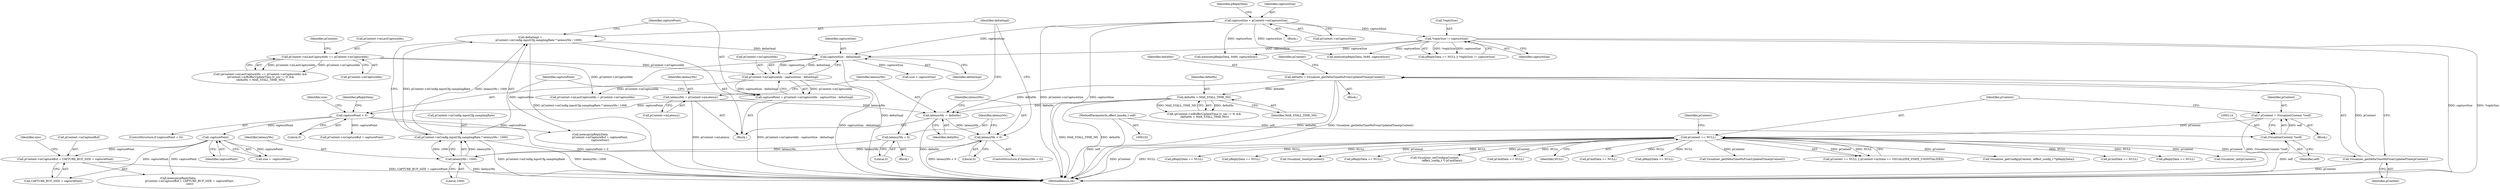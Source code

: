 digraph "0_Android_aeea52da00d210587fb3ed895de3d5f2e0264c88_11@pointer" {
"1000741" [label="(Call,pContext->mCaptureBuf + CAPTURE_BUF_SIZE + capturePoint)"];
"1000729" [label="(Call,-capturePoint)"];
"1000722" [label="(Call,capturePoint < 0)"];
"1000712" [label="(Call,capturePoint = pContext->mCaptureIdx - captureSize - deltaSmpl)"];
"1000714" [label="(Call,pContext->mCaptureIdx - captureSize - deltaSmpl)"];
"1000646" [label="(Call,pContext->mLastCaptureIdx == pContext->mCaptureIdx)"];
"1000718" [label="(Call,captureSize - deltaSmpl)"];
"1000624" [label="(Call,*replySize != captureSize)"];
"1000614" [label="(Call,captureSize = pContext->mCaptureSize)"];
"1000698" [label="(Call,deltaSmpl =\n                    pContext->mConfig.inputCfg.samplingRate * latencyMs / 1000)"];
"1000700" [label="(Call,pContext->mConfig.inputCfg.samplingRate * latencyMs / 1000)"];
"1000708" [label="(Call,latencyMs / 1000)"];
"1000694" [label="(Call,latencyMs = 0)"];
"1000690" [label="(Call,latencyMs < 0)"];
"1000686" [label="(Call,latencyMs -= deltaMs)"];
"1000640" [label="(Call,deltaMs = Visualizer_getDeltaTimeMsFromUpdatedTime(pContext))"];
"1000642" [label="(Call,Visualizer_getDeltaTimeMsFromUpdatedTime(pContext))"];
"1000119" [label="(Call,pContext == NULL)"];
"1000111" [label="(Call,* pContext = (VisualizerContext *)self)"];
"1000113" [label="(Call,(VisualizerContext *)self)"];
"1000103" [label="(MethodParameterIn,effect_handle_t self)"];
"1000661" [label="(Call,deltaMs > MAX_STALL_TIME_MS)"];
"1000681" [label="(Call,latencyMs = pContext->mLatency)"];
"1000679" [label="(Block,)"];
"1000710" [label="(Literal,1000)"];
"1000721" [label="(ControlStructure,if (capturePoint < 0))"];
"1000195" [label="(Call,pReplyData == NULL)"];
"1000115" [label="(Identifier,self)"];
"1000653" [label="(Call,(pContext->mBufferUpdateTime.tv_sec != 0) &&\n (deltaMs > MAX_STALL_TIME_MS))"];
"1000714" [label="(Call,pContext->mCaptureIdx - captureSize - deltaSmpl)"];
"1000712" [label="(Call,capturePoint = pContext->mCaptureIdx - captureSize - deltaSmpl)"];
"1000616" [label="(Call,pContext->mCaptureSize)"];
"1000715" [label="(Call,pContext->mCaptureIdx)"];
"1000214" [label="(Call,Visualizer_reset(pContext))"];
"1000640" [label="(Call,deltaMs = Visualizer_getDeltaTimeMsFromUpdatedTime(pContext))"];
"1000642" [label="(Call,Visualizer_getDeltaTimeMsFromUpdatedTime(pContext))"];
"1000713" [label="(Identifier,capturePoint)"];
"1000646" [label="(Call,pContext->mLastCaptureIdx == pContext->mCaptureIdx)"];
"1000220" [label="(Call,pReplyData == NULL)"];
"1000689" [label="(ControlStructure,if (latencyMs < 0))"];
"1000111" [label="(Call,* pContext = (VisualizerContext *)self)"];
"1000638" [label="(Block,)"];
"1000657" [label="(Identifier,pContext)"];
"1000694" [label="(Call,latencyMs = 0)"];
"1000113" [label="(Call,(VisualizerContext *)self)"];
"1000770" [label="(Call,pContext->mLastCaptureIdx = pContext->mCaptureIdx)"];
"1000674" [label="(Call,memset(pReplyData, 0x80, captureSize))"];
"1000662" [label="(Identifier,deltaMs)"];
"1000687" [label="(Identifier,latencyMs)"];
"1000719" [label="(Identifier,captureSize)"];
"1000722" [label="(Call,capturePoint < 0)"];
"1000709" [label="(Identifier,latencyMs)"];
"1000698" [label="(Call,deltaSmpl =\n                    pContext->mConfig.inputCfg.samplingRate * latencyMs / 1000)"];
"1000186" [label="(Call,Visualizer_setConfig(pContext,\n                 (effect_config_t *) pCmdData))"];
"1000160" [label="(Call,pCmdData == NULL)"];
"1000686" [label="(Call,latencyMs -= deltaMs)"];
"1000996" [label="(MethodReturn,int)"];
"1000119" [label="(Call,pContext == NULL)"];
"1000699" [label="(Identifier,deltaSmpl)"];
"1000121" [label="(Identifier,NULL)"];
"1000723" [label="(Identifier,capturePoint)"];
"1000779" [label="(Call,memset(pReplyData, 0x80, captureSize))"];
"1000470" [label="(Call,pCmdData == NULL)"];
"1000137" [label="(Call,pReplyData == NULL)"];
"1000708" [label="(Call,latencyMs / 1000)"];
"1000103" [label="(MethodParameterIn,effect_handle_t self)"];
"1000661" [label="(Call,deltaMs > MAX_STALL_TIME_MS)"];
"1000647" [label="(Call,pContext->mLastCaptureIdx)"];
"1000663" [label="(Identifier,MAX_STALL_TIME_MS)"];
"1000801" [label="(Call,Visualizer_getDeltaTimeMsFromUpdatedTime(pContext))"];
"1000700" [label="(Call,pContext->mConfig.inputCfg.samplingRate * latencyMs / 1000)"];
"1000645" [label="(Call,(pContext->mLastCaptureIdx == pContext->mCaptureIdx) &&\n (pContext->mBufferUpdateTime.tv_sec != 0) &&\n (deltaMs > MAX_STALL_TIME_MS))"];
"1000682" [label="(Identifier,latencyMs)"];
"1000718" [label="(Call,captureSize - deltaSmpl)"];
"1000741" [label="(Call,pContext->mCaptureBuf + CAPTURE_BUF_SIZE + capturePoint)"];
"1000650" [label="(Call,pContext->mCaptureIdx)"];
"1000622" [label="(Identifier,pReplyData)"];
"1000120" [label="(Identifier,pContext)"];
"1000124" [label="(Identifier,pContext)"];
"1000641" [label="(Identifier,deltaMs)"];
"1000624" [label="(Call,*replySize != captureSize)"];
"1000614" [label="(Call,captureSize = pContext->mCaptureSize)"];
"1000745" [label="(Call,CAPTURE_BUF_SIZE + capturePoint)"];
"1000643" [label="(Identifier,pContext)"];
"1000109" [label="(Block,)"];
"1000627" [label="(Identifier,captureSize)"];
"1000727" [label="(Call,size = -capturePoint)"];
"1000118" [label="(Call,pContext == NULL || pContext->mState == VISUALIZER_STATE_UNINITIALIZED)"];
"1000620" [label="(Call,pReplyData == NULL || *replySize != captureSize)"];
"1000112" [label="(Identifier,pContext)"];
"1000732" [label="(Call,size > captureSize)"];
"1000207" [label="(Call,Visualizer_getConfig(pContext, (effect_config_t *)pReplyData))"];
"1000299" [label="(Call,pCmdData == NULL)"];
"1000739" [label="(Call,memcpy(pReplyData,\n                           pContext->mCaptureBuf + CAPTURE_BUF_SIZE + capturePoint,\n                           size))"];
"1000625" [label="(Call,*replySize)"];
"1000696" [label="(Literal,0)"];
"1000692" [label="(Literal,0)"];
"1000720" [label="(Identifier,deltaSmpl)"];
"1000729" [label="(Call,-capturePoint)"];
"1000728" [label="(Identifier,size)"];
"1000621" [label="(Call,pReplyData == NULL)"];
"1000612" [label="(Block,)"];
"1000681" [label="(Call,latencyMs = pContext->mLatency)"];
"1000690" [label="(Call,latencyMs < 0)"];
"1000762" [label="(Call,memcpy(pReplyData,\n                       pContext->mCaptureBuf + capturePoint,\n                       captureSize))"];
"1000763" [label="(Identifier,pReplyData)"];
"1000648" [label="(Identifier,pContext)"];
"1000748" [label="(Identifier,size)"];
"1000742" [label="(Call,pContext->mCaptureBuf)"];
"1000730" [label="(Identifier,capturePoint)"];
"1000683" [label="(Call,pContext->mLatency)"];
"1000691" [label="(Identifier,latencyMs)"];
"1000701" [label="(Call,pContext->mConfig.inputCfg.samplingRate)"];
"1000154" [label="(Call,Visualizer_init(pContext))"];
"1000615" [label="(Identifier,captureSize)"];
"1000259" [label="(Call,pReplyData == NULL)"];
"1000688" [label="(Identifier,deltaMs)"];
"1000724" [label="(Literal,0)"];
"1000693" [label="(Block,)"];
"1000764" [label="(Call,pContext->mCaptureBuf + capturePoint)"];
"1000695" [label="(Identifier,latencyMs)"];
"1000741" -> "1000739"  [label="AST: "];
"1000741" -> "1000745"  [label="CFG: "];
"1000742" -> "1000741"  [label="AST: "];
"1000745" -> "1000741"  [label="AST: "];
"1000748" -> "1000741"  [label="CFG: "];
"1000741" -> "1000996"  [label="DDG: CAPTURE_BUF_SIZE + capturePoint"];
"1000729" -> "1000741"  [label="DDG: capturePoint"];
"1000729" -> "1000727"  [label="AST: "];
"1000729" -> "1000730"  [label="CFG: "];
"1000730" -> "1000729"  [label="AST: "];
"1000727" -> "1000729"  [label="CFG: "];
"1000729" -> "1000727"  [label="DDG: capturePoint"];
"1000722" -> "1000729"  [label="DDG: capturePoint"];
"1000729" -> "1000739"  [label="DDG: capturePoint"];
"1000729" -> "1000745"  [label="DDG: capturePoint"];
"1000722" -> "1000721"  [label="AST: "];
"1000722" -> "1000724"  [label="CFG: "];
"1000723" -> "1000722"  [label="AST: "];
"1000724" -> "1000722"  [label="AST: "];
"1000728" -> "1000722"  [label="CFG: "];
"1000763" -> "1000722"  [label="CFG: "];
"1000722" -> "1000996"  [label="DDG: capturePoint < 0"];
"1000712" -> "1000722"  [label="DDG: capturePoint"];
"1000722" -> "1000762"  [label="DDG: capturePoint"];
"1000722" -> "1000764"  [label="DDG: capturePoint"];
"1000712" -> "1000679"  [label="AST: "];
"1000712" -> "1000714"  [label="CFG: "];
"1000713" -> "1000712"  [label="AST: "];
"1000714" -> "1000712"  [label="AST: "];
"1000723" -> "1000712"  [label="CFG: "];
"1000712" -> "1000996"  [label="DDG: pContext->mCaptureIdx - captureSize - deltaSmpl"];
"1000714" -> "1000712"  [label="DDG: pContext->mCaptureIdx"];
"1000714" -> "1000712"  [label="DDG: captureSize - deltaSmpl"];
"1000714" -> "1000718"  [label="CFG: "];
"1000715" -> "1000714"  [label="AST: "];
"1000718" -> "1000714"  [label="AST: "];
"1000714" -> "1000996"  [label="DDG: captureSize - deltaSmpl"];
"1000646" -> "1000714"  [label="DDG: pContext->mCaptureIdx"];
"1000718" -> "1000714"  [label="DDG: captureSize"];
"1000718" -> "1000714"  [label="DDG: deltaSmpl"];
"1000714" -> "1000770"  [label="DDG: pContext->mCaptureIdx"];
"1000646" -> "1000645"  [label="AST: "];
"1000646" -> "1000650"  [label="CFG: "];
"1000647" -> "1000646"  [label="AST: "];
"1000650" -> "1000646"  [label="AST: "];
"1000657" -> "1000646"  [label="CFG: "];
"1000645" -> "1000646"  [label="CFG: "];
"1000646" -> "1000645"  [label="DDG: pContext->mLastCaptureIdx"];
"1000646" -> "1000645"  [label="DDG: pContext->mCaptureIdx"];
"1000646" -> "1000770"  [label="DDG: pContext->mCaptureIdx"];
"1000718" -> "1000720"  [label="CFG: "];
"1000719" -> "1000718"  [label="AST: "];
"1000720" -> "1000718"  [label="AST: "];
"1000718" -> "1000996"  [label="DDG: deltaSmpl"];
"1000624" -> "1000718"  [label="DDG: captureSize"];
"1000614" -> "1000718"  [label="DDG: captureSize"];
"1000698" -> "1000718"  [label="DDG: deltaSmpl"];
"1000718" -> "1000732"  [label="DDG: captureSize"];
"1000718" -> "1000762"  [label="DDG: captureSize"];
"1000624" -> "1000620"  [label="AST: "];
"1000624" -> "1000627"  [label="CFG: "];
"1000625" -> "1000624"  [label="AST: "];
"1000627" -> "1000624"  [label="AST: "];
"1000620" -> "1000624"  [label="CFG: "];
"1000624" -> "1000996"  [label="DDG: captureSize"];
"1000624" -> "1000996"  [label="DDG: *replySize"];
"1000624" -> "1000620"  [label="DDG: *replySize"];
"1000624" -> "1000620"  [label="DDG: captureSize"];
"1000614" -> "1000624"  [label="DDG: captureSize"];
"1000624" -> "1000674"  [label="DDG: captureSize"];
"1000624" -> "1000779"  [label="DDG: captureSize"];
"1000614" -> "1000612"  [label="AST: "];
"1000614" -> "1000616"  [label="CFG: "];
"1000615" -> "1000614"  [label="AST: "];
"1000616" -> "1000614"  [label="AST: "];
"1000622" -> "1000614"  [label="CFG: "];
"1000614" -> "1000996"  [label="DDG: pContext->mCaptureSize"];
"1000614" -> "1000996"  [label="DDG: captureSize"];
"1000614" -> "1000674"  [label="DDG: captureSize"];
"1000614" -> "1000779"  [label="DDG: captureSize"];
"1000698" -> "1000679"  [label="AST: "];
"1000698" -> "1000700"  [label="CFG: "];
"1000699" -> "1000698"  [label="AST: "];
"1000700" -> "1000698"  [label="AST: "];
"1000713" -> "1000698"  [label="CFG: "];
"1000698" -> "1000996"  [label="DDG: pContext->mConfig.inputCfg.samplingRate * latencyMs / 1000"];
"1000700" -> "1000698"  [label="DDG: pContext->mConfig.inputCfg.samplingRate"];
"1000700" -> "1000698"  [label="DDG: latencyMs / 1000"];
"1000700" -> "1000708"  [label="CFG: "];
"1000701" -> "1000700"  [label="AST: "];
"1000708" -> "1000700"  [label="AST: "];
"1000700" -> "1000996"  [label="DDG: latencyMs / 1000"];
"1000700" -> "1000996"  [label="DDG: pContext->mConfig.inputCfg.samplingRate"];
"1000708" -> "1000700"  [label="DDG: latencyMs"];
"1000708" -> "1000700"  [label="DDG: 1000"];
"1000708" -> "1000710"  [label="CFG: "];
"1000709" -> "1000708"  [label="AST: "];
"1000710" -> "1000708"  [label="AST: "];
"1000708" -> "1000996"  [label="DDG: latencyMs"];
"1000694" -> "1000708"  [label="DDG: latencyMs"];
"1000690" -> "1000708"  [label="DDG: latencyMs"];
"1000694" -> "1000693"  [label="AST: "];
"1000694" -> "1000696"  [label="CFG: "];
"1000695" -> "1000694"  [label="AST: "];
"1000696" -> "1000694"  [label="AST: "];
"1000699" -> "1000694"  [label="CFG: "];
"1000690" -> "1000689"  [label="AST: "];
"1000690" -> "1000692"  [label="CFG: "];
"1000691" -> "1000690"  [label="AST: "];
"1000692" -> "1000690"  [label="AST: "];
"1000695" -> "1000690"  [label="CFG: "];
"1000699" -> "1000690"  [label="CFG: "];
"1000690" -> "1000996"  [label="DDG: latencyMs < 0"];
"1000686" -> "1000690"  [label="DDG: latencyMs"];
"1000686" -> "1000679"  [label="AST: "];
"1000686" -> "1000688"  [label="CFG: "];
"1000687" -> "1000686"  [label="AST: "];
"1000688" -> "1000686"  [label="AST: "];
"1000691" -> "1000686"  [label="CFG: "];
"1000686" -> "1000996"  [label="DDG: deltaMs"];
"1000640" -> "1000686"  [label="DDG: deltaMs"];
"1000661" -> "1000686"  [label="DDG: deltaMs"];
"1000681" -> "1000686"  [label="DDG: latencyMs"];
"1000640" -> "1000638"  [label="AST: "];
"1000640" -> "1000642"  [label="CFG: "];
"1000641" -> "1000640"  [label="AST: "];
"1000642" -> "1000640"  [label="AST: "];
"1000648" -> "1000640"  [label="CFG: "];
"1000640" -> "1000996"  [label="DDG: deltaMs"];
"1000640" -> "1000996"  [label="DDG: Visualizer_getDeltaTimeMsFromUpdatedTime(pContext)"];
"1000642" -> "1000640"  [label="DDG: pContext"];
"1000640" -> "1000661"  [label="DDG: deltaMs"];
"1000642" -> "1000643"  [label="CFG: "];
"1000643" -> "1000642"  [label="AST: "];
"1000642" -> "1000996"  [label="DDG: pContext"];
"1000119" -> "1000642"  [label="DDG: pContext"];
"1000119" -> "1000118"  [label="AST: "];
"1000119" -> "1000121"  [label="CFG: "];
"1000120" -> "1000119"  [label="AST: "];
"1000121" -> "1000119"  [label="AST: "];
"1000124" -> "1000119"  [label="CFG: "];
"1000118" -> "1000119"  [label="CFG: "];
"1000119" -> "1000996"  [label="DDG: NULL"];
"1000119" -> "1000996"  [label="DDG: pContext"];
"1000119" -> "1000118"  [label="DDG: pContext"];
"1000119" -> "1000118"  [label="DDG: NULL"];
"1000111" -> "1000119"  [label="DDG: pContext"];
"1000119" -> "1000137"  [label="DDG: NULL"];
"1000119" -> "1000154"  [label="DDG: pContext"];
"1000119" -> "1000160"  [label="DDG: NULL"];
"1000119" -> "1000186"  [label="DDG: pContext"];
"1000119" -> "1000195"  [label="DDG: NULL"];
"1000119" -> "1000207"  [label="DDG: pContext"];
"1000119" -> "1000214"  [label="DDG: pContext"];
"1000119" -> "1000220"  [label="DDG: NULL"];
"1000119" -> "1000259"  [label="DDG: NULL"];
"1000119" -> "1000299"  [label="DDG: NULL"];
"1000119" -> "1000470"  [label="DDG: NULL"];
"1000119" -> "1000621"  [label="DDG: NULL"];
"1000119" -> "1000801"  [label="DDG: pContext"];
"1000111" -> "1000109"  [label="AST: "];
"1000111" -> "1000113"  [label="CFG: "];
"1000112" -> "1000111"  [label="AST: "];
"1000113" -> "1000111"  [label="AST: "];
"1000120" -> "1000111"  [label="CFG: "];
"1000111" -> "1000996"  [label="DDG: (VisualizerContext *)self"];
"1000113" -> "1000111"  [label="DDG: self"];
"1000113" -> "1000115"  [label="CFG: "];
"1000114" -> "1000113"  [label="AST: "];
"1000115" -> "1000113"  [label="AST: "];
"1000113" -> "1000996"  [label="DDG: self"];
"1000103" -> "1000113"  [label="DDG: self"];
"1000103" -> "1000102"  [label="AST: "];
"1000103" -> "1000996"  [label="DDG: self"];
"1000661" -> "1000653"  [label="AST: "];
"1000661" -> "1000663"  [label="CFG: "];
"1000662" -> "1000661"  [label="AST: "];
"1000663" -> "1000661"  [label="AST: "];
"1000653" -> "1000661"  [label="CFG: "];
"1000661" -> "1000996"  [label="DDG: MAX_STALL_TIME_MS"];
"1000661" -> "1000996"  [label="DDG: deltaMs"];
"1000661" -> "1000653"  [label="DDG: deltaMs"];
"1000661" -> "1000653"  [label="DDG: MAX_STALL_TIME_MS"];
"1000681" -> "1000679"  [label="AST: "];
"1000681" -> "1000683"  [label="CFG: "];
"1000682" -> "1000681"  [label="AST: "];
"1000683" -> "1000681"  [label="AST: "];
"1000687" -> "1000681"  [label="CFG: "];
"1000681" -> "1000996"  [label="DDG: pContext->mLatency"];
}
